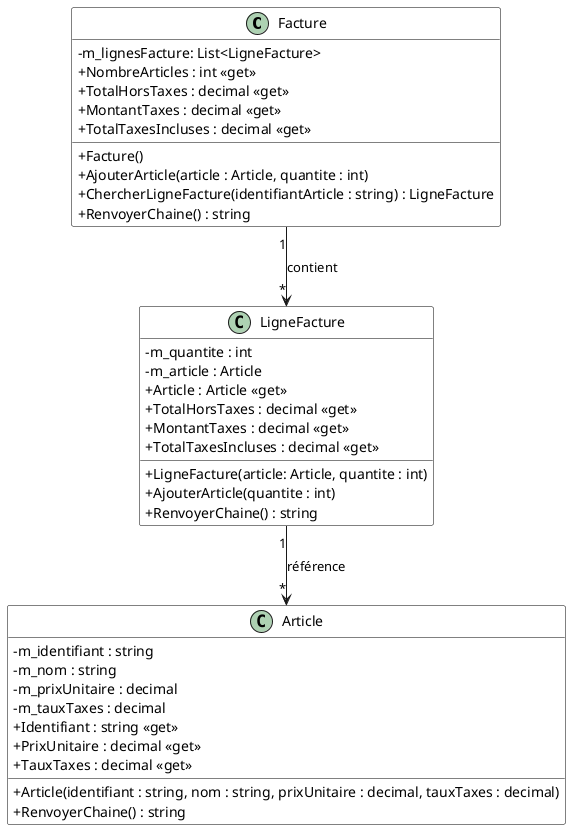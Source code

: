 @startuml FactureDiagClasses
skinparam classAttributeIconSize 0
skinparam class {
    BackgroundColor White
    BorderColor #000
}

Facture "1" --> "*" LigneFacture : contient
LigneFacture "1" --> "*" Article : référence

class Facture {
    - m_lignesFacture: List<LigneFacture>
    + NombreArticles : int <<get>>
    + TotalHorsTaxes : decimal <<get>>
    + MontantTaxes : decimal <<get>>
    + TotalTaxesIncluses : decimal <<get>>
    + Facture()
    + AjouterArticle(article : Article, quantite : int)
    + ChercherLigneFacture(identifiantArticle : string) : LigneFacture
    + RenvoyerChaine() : string
}
class LigneFacture {
    - m_quantite : int
    - m_article : Article
    + Article : Article <<get>>
    + TotalHorsTaxes : decimal <<get>>
    + MontantTaxes : decimal <<get>>
    + TotalTaxesIncluses : decimal <<get>>
    + LigneFacture(article: Article, quantite : int)
    + AjouterArticle(quantite : int)
    + RenvoyerChaine() : string
}
class Article {
    - m_identifiant : string
    - m_nom : string
    - m_prixUnitaire : decimal
    - m_tauxTaxes : decimal
    + Identifiant : string <<get>>
    + PrixUnitaire : decimal <<get>>
    + TauxTaxes : decimal <<get>>
    + Article(identifiant : string, nom : string, prixUnitaire : decimal, tauxTaxes : decimal)
    + RenvoyerChaine() : string
}
@enduml
